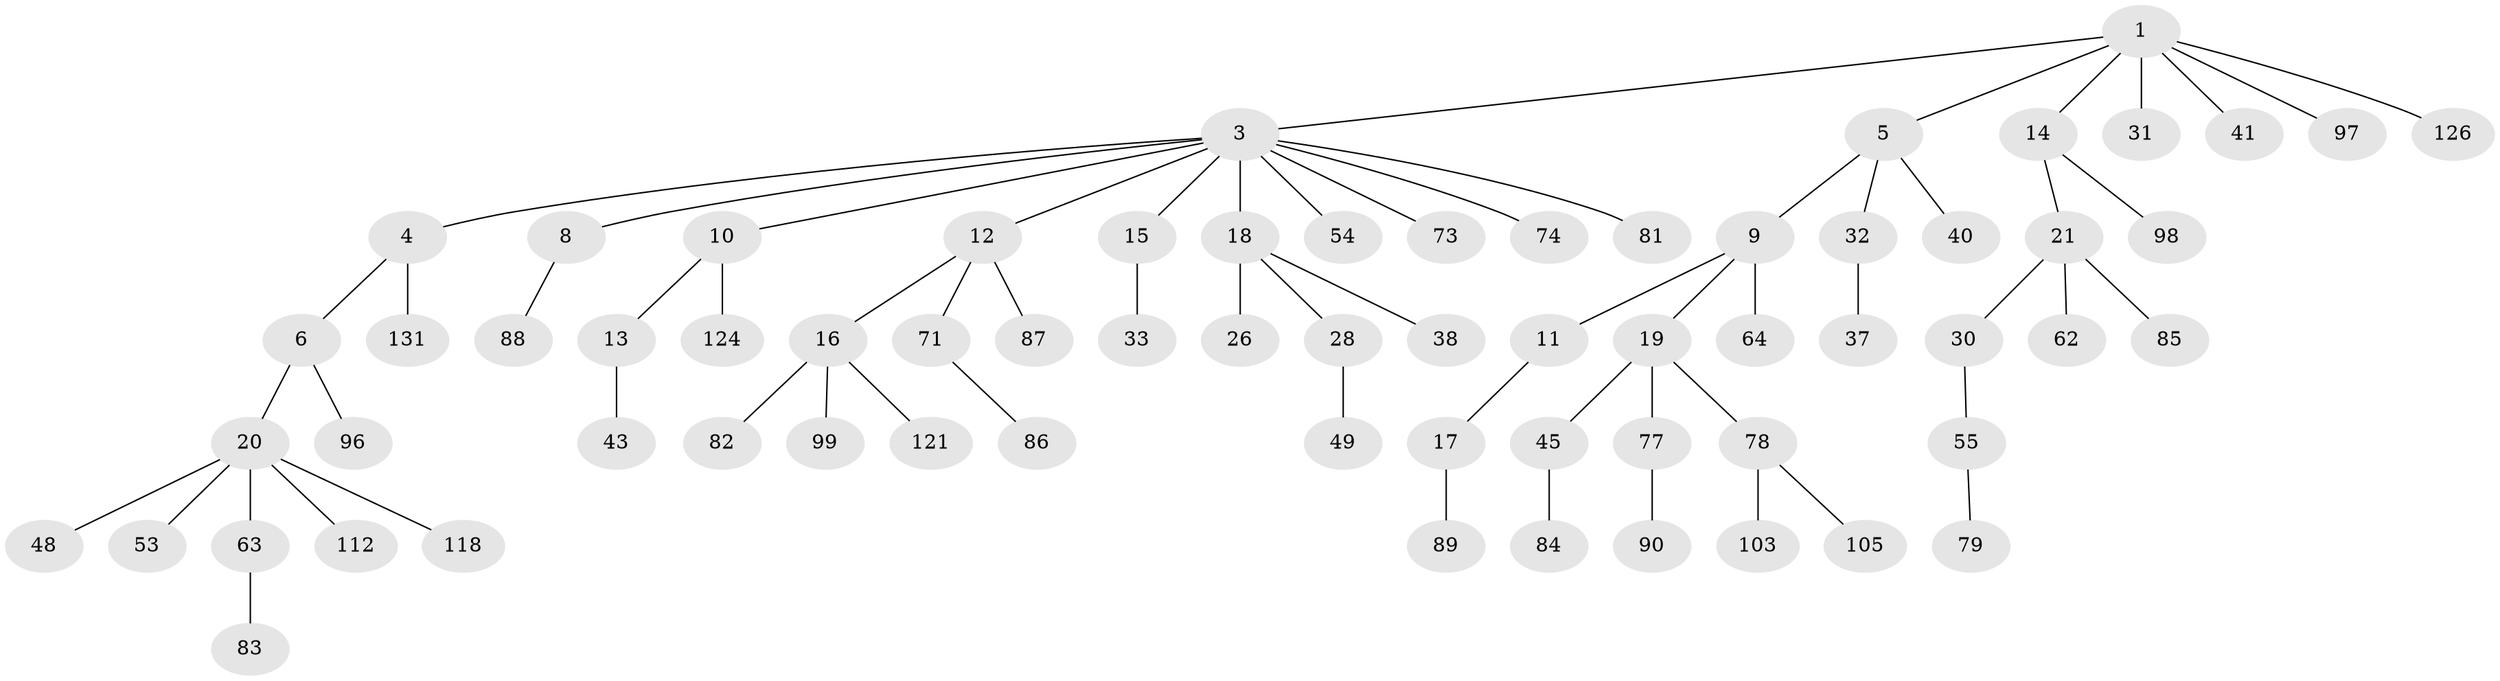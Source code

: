 // original degree distribution, {3: 0.14074074074074075, 6: 0.02962962962962963, 7: 0.014814814814814815, 5: 0.007407407407407408, 4: 0.05185185185185185, 2: 0.2814814814814815, 1: 0.4740740740740741}
// Generated by graph-tools (version 1.1) at 2025/15/03/09/25 04:15:34]
// undirected, 67 vertices, 66 edges
graph export_dot {
graph [start="1"]
  node [color=gray90,style=filled];
  1 [super="+2"];
  3 [super="+7+35+27"];
  4 [super="+23+52+59"];
  5;
  6 [super="+75"];
  8 [super="+66"];
  9;
  10;
  11;
  12;
  13;
  14;
  15;
  16;
  17 [super="+129+67"];
  18 [super="+34"];
  19 [super="+36+61+125+44+22+57"];
  20 [super="+25+46"];
  21 [super="+24+106+29+42"];
  26 [super="+122"];
  28;
  30;
  31 [super="+51"];
  32 [super="+56"];
  33 [super="+47+50"];
  37 [super="+60+39+119"];
  38 [super="+102+76"];
  40;
  41 [super="+94"];
  43;
  45 [super="+120"];
  48 [super="+65"];
  49 [super="+133"];
  53;
  54;
  55;
  62 [super="+113+80"];
  63 [super="+116"];
  64;
  71;
  73;
  74;
  77;
  78;
  79 [super="+115"];
  81;
  82;
  83;
  84;
  85 [super="+123"];
  86;
  87 [super="+108"];
  88;
  89 [super="+92"];
  90;
  96 [super="+130"];
  97 [super="+114"];
  98;
  99;
  103;
  105;
  112;
  118;
  121;
  124;
  126;
  131;
  1 -- 5;
  1 -- 31;
  1 -- 97;
  1 -- 3;
  1 -- 41;
  1 -- 126;
  1 -- 14;
  3 -- 4;
  3 -- 8;
  3 -- 12;
  3 -- 81;
  3 -- 18;
  3 -- 54;
  3 -- 10;
  3 -- 15;
  3 -- 73;
  3 -- 74;
  4 -- 6;
  4 -- 131;
  5 -- 9;
  5 -- 32;
  5 -- 40;
  6 -- 20;
  6 -- 96;
  8 -- 88;
  9 -- 11;
  9 -- 19;
  9 -- 64;
  10 -- 13;
  10 -- 124;
  11 -- 17;
  12 -- 16;
  12 -- 71;
  12 -- 87;
  13 -- 43;
  14 -- 21;
  14 -- 98;
  15 -- 33;
  16 -- 82;
  16 -- 99;
  16 -- 121;
  17 -- 89;
  18 -- 26;
  18 -- 28;
  18 -- 38;
  19 -- 77;
  19 -- 78;
  19 -- 45;
  20 -- 48;
  20 -- 53;
  20 -- 118;
  20 -- 112;
  20 -- 63;
  21 -- 30;
  21 -- 62;
  21 -- 85;
  28 -- 49;
  30 -- 55;
  32 -- 37;
  45 -- 84;
  55 -- 79;
  63 -- 83;
  71 -- 86;
  77 -- 90;
  78 -- 103;
  78 -- 105;
}
